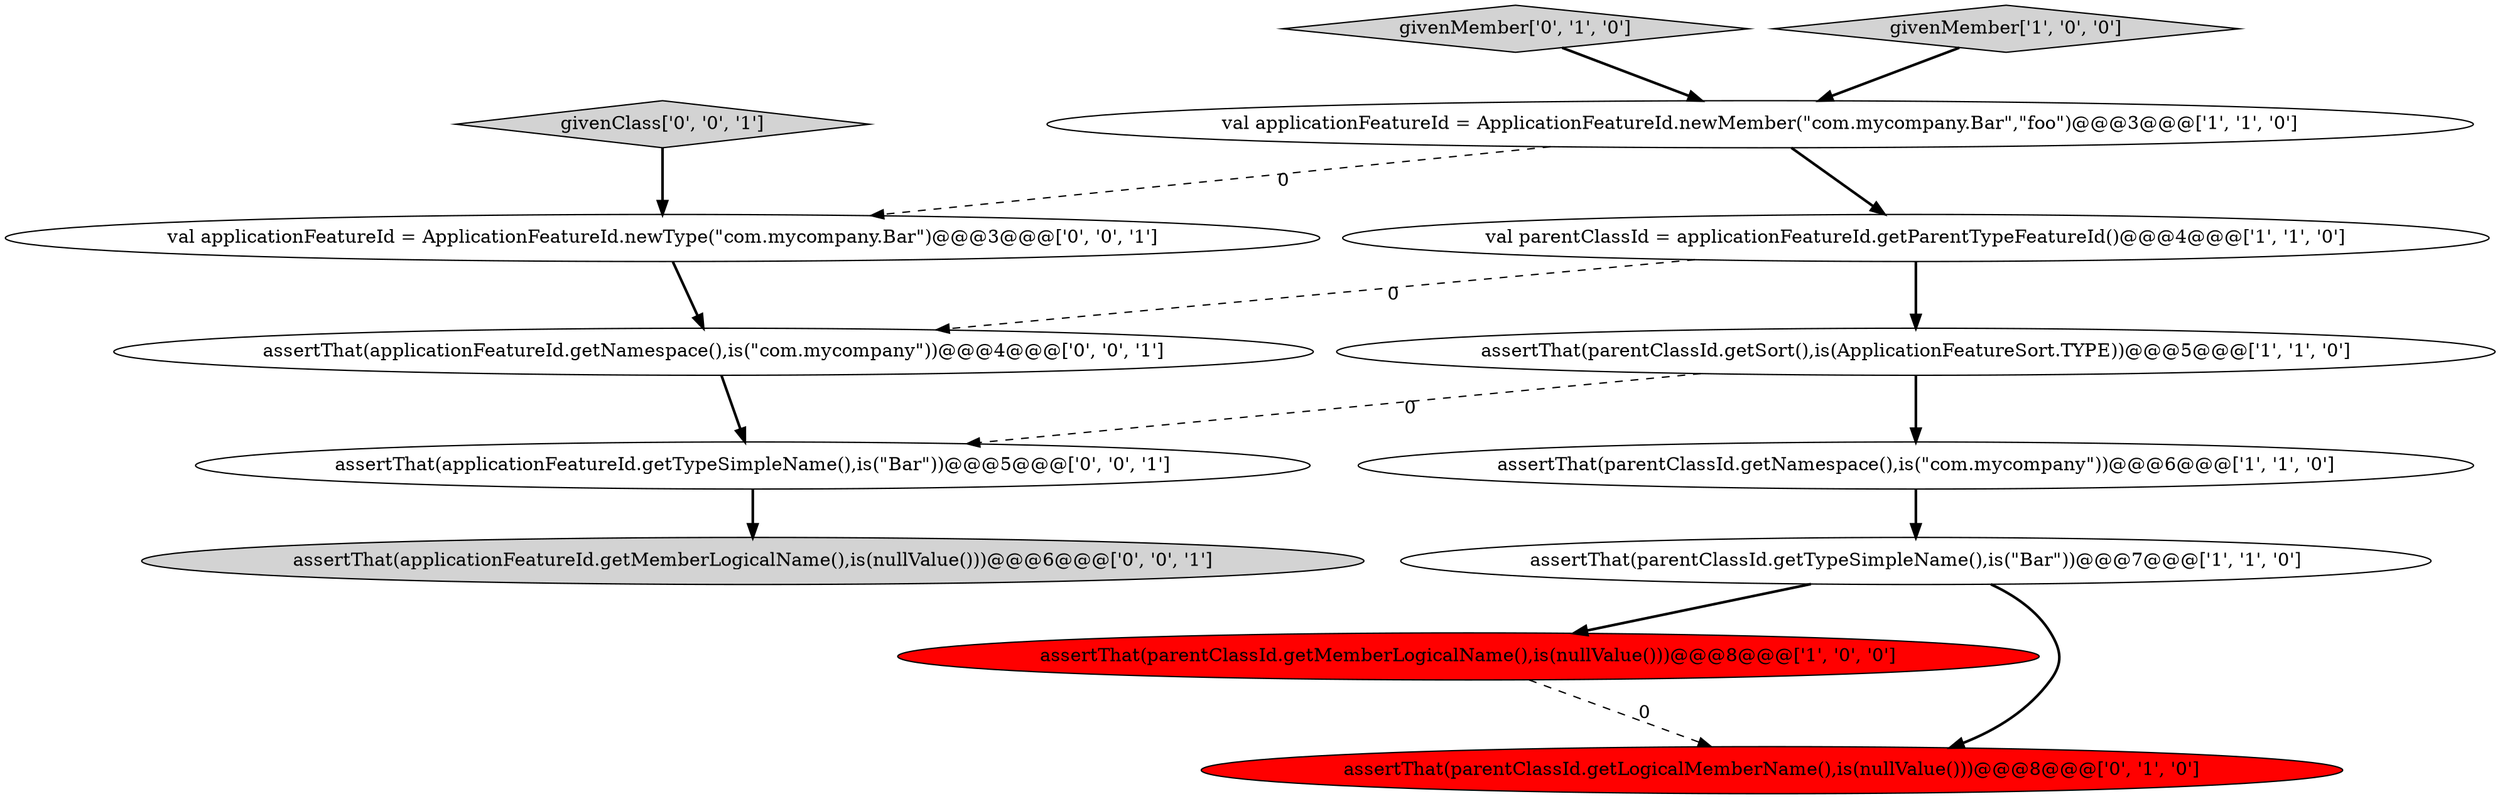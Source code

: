 digraph {
12 [style = filled, label = "givenClass['0', '0', '1']", fillcolor = lightgray, shape = diamond image = "AAA0AAABBB3BBB"];
4 [style = filled, label = "assertThat(parentClassId.getMemberLogicalName(),is(nullValue()))@@@8@@@['1', '0', '0']", fillcolor = red, shape = ellipse image = "AAA1AAABBB1BBB"];
3 [style = filled, label = "assertThat(parentClassId.getTypeSimpleName(),is(\"Bar\"))@@@7@@@['1', '1', '0']", fillcolor = white, shape = ellipse image = "AAA0AAABBB1BBB"];
5 [style = filled, label = "assertThat(parentClassId.getNamespace(),is(\"com.mycompany\"))@@@6@@@['1', '1', '0']", fillcolor = white, shape = ellipse image = "AAA0AAABBB1BBB"];
0 [style = filled, label = "val applicationFeatureId = ApplicationFeatureId.newMember(\"com.mycompany.Bar\",\"foo\")@@@3@@@['1', '1', '0']", fillcolor = white, shape = ellipse image = "AAA0AAABBB1BBB"];
8 [style = filled, label = "assertThat(parentClassId.getLogicalMemberName(),is(nullValue()))@@@8@@@['0', '1', '0']", fillcolor = red, shape = ellipse image = "AAA1AAABBB2BBB"];
9 [style = filled, label = "assertThat(applicationFeatureId.getNamespace(),is(\"com.mycompany\"))@@@4@@@['0', '0', '1']", fillcolor = white, shape = ellipse image = "AAA0AAABBB3BBB"];
11 [style = filled, label = "assertThat(applicationFeatureId.getMemberLogicalName(),is(nullValue()))@@@6@@@['0', '0', '1']", fillcolor = lightgray, shape = ellipse image = "AAA0AAABBB3BBB"];
13 [style = filled, label = "val applicationFeatureId = ApplicationFeatureId.newType(\"com.mycompany.Bar\")@@@3@@@['0', '0', '1']", fillcolor = white, shape = ellipse image = "AAA0AAABBB3BBB"];
1 [style = filled, label = "val parentClassId = applicationFeatureId.getParentTypeFeatureId()@@@4@@@['1', '1', '0']", fillcolor = white, shape = ellipse image = "AAA0AAABBB1BBB"];
7 [style = filled, label = "givenMember['0', '1', '0']", fillcolor = lightgray, shape = diamond image = "AAA0AAABBB2BBB"];
6 [style = filled, label = "givenMember['1', '0', '0']", fillcolor = lightgray, shape = diamond image = "AAA0AAABBB1BBB"];
10 [style = filled, label = "assertThat(applicationFeatureId.getTypeSimpleName(),is(\"Bar\"))@@@5@@@['0', '0', '1']", fillcolor = white, shape = ellipse image = "AAA0AAABBB3BBB"];
2 [style = filled, label = "assertThat(parentClassId.getSort(),is(ApplicationFeatureSort.TYPE))@@@5@@@['1', '1', '0']", fillcolor = white, shape = ellipse image = "AAA0AAABBB1BBB"];
5->3 [style = bold, label=""];
12->13 [style = bold, label=""];
1->9 [style = dashed, label="0"];
1->2 [style = bold, label=""];
7->0 [style = bold, label=""];
6->0 [style = bold, label=""];
13->9 [style = bold, label=""];
4->8 [style = dashed, label="0"];
9->10 [style = bold, label=""];
3->4 [style = bold, label=""];
0->1 [style = bold, label=""];
3->8 [style = bold, label=""];
0->13 [style = dashed, label="0"];
2->10 [style = dashed, label="0"];
2->5 [style = bold, label=""];
10->11 [style = bold, label=""];
}
